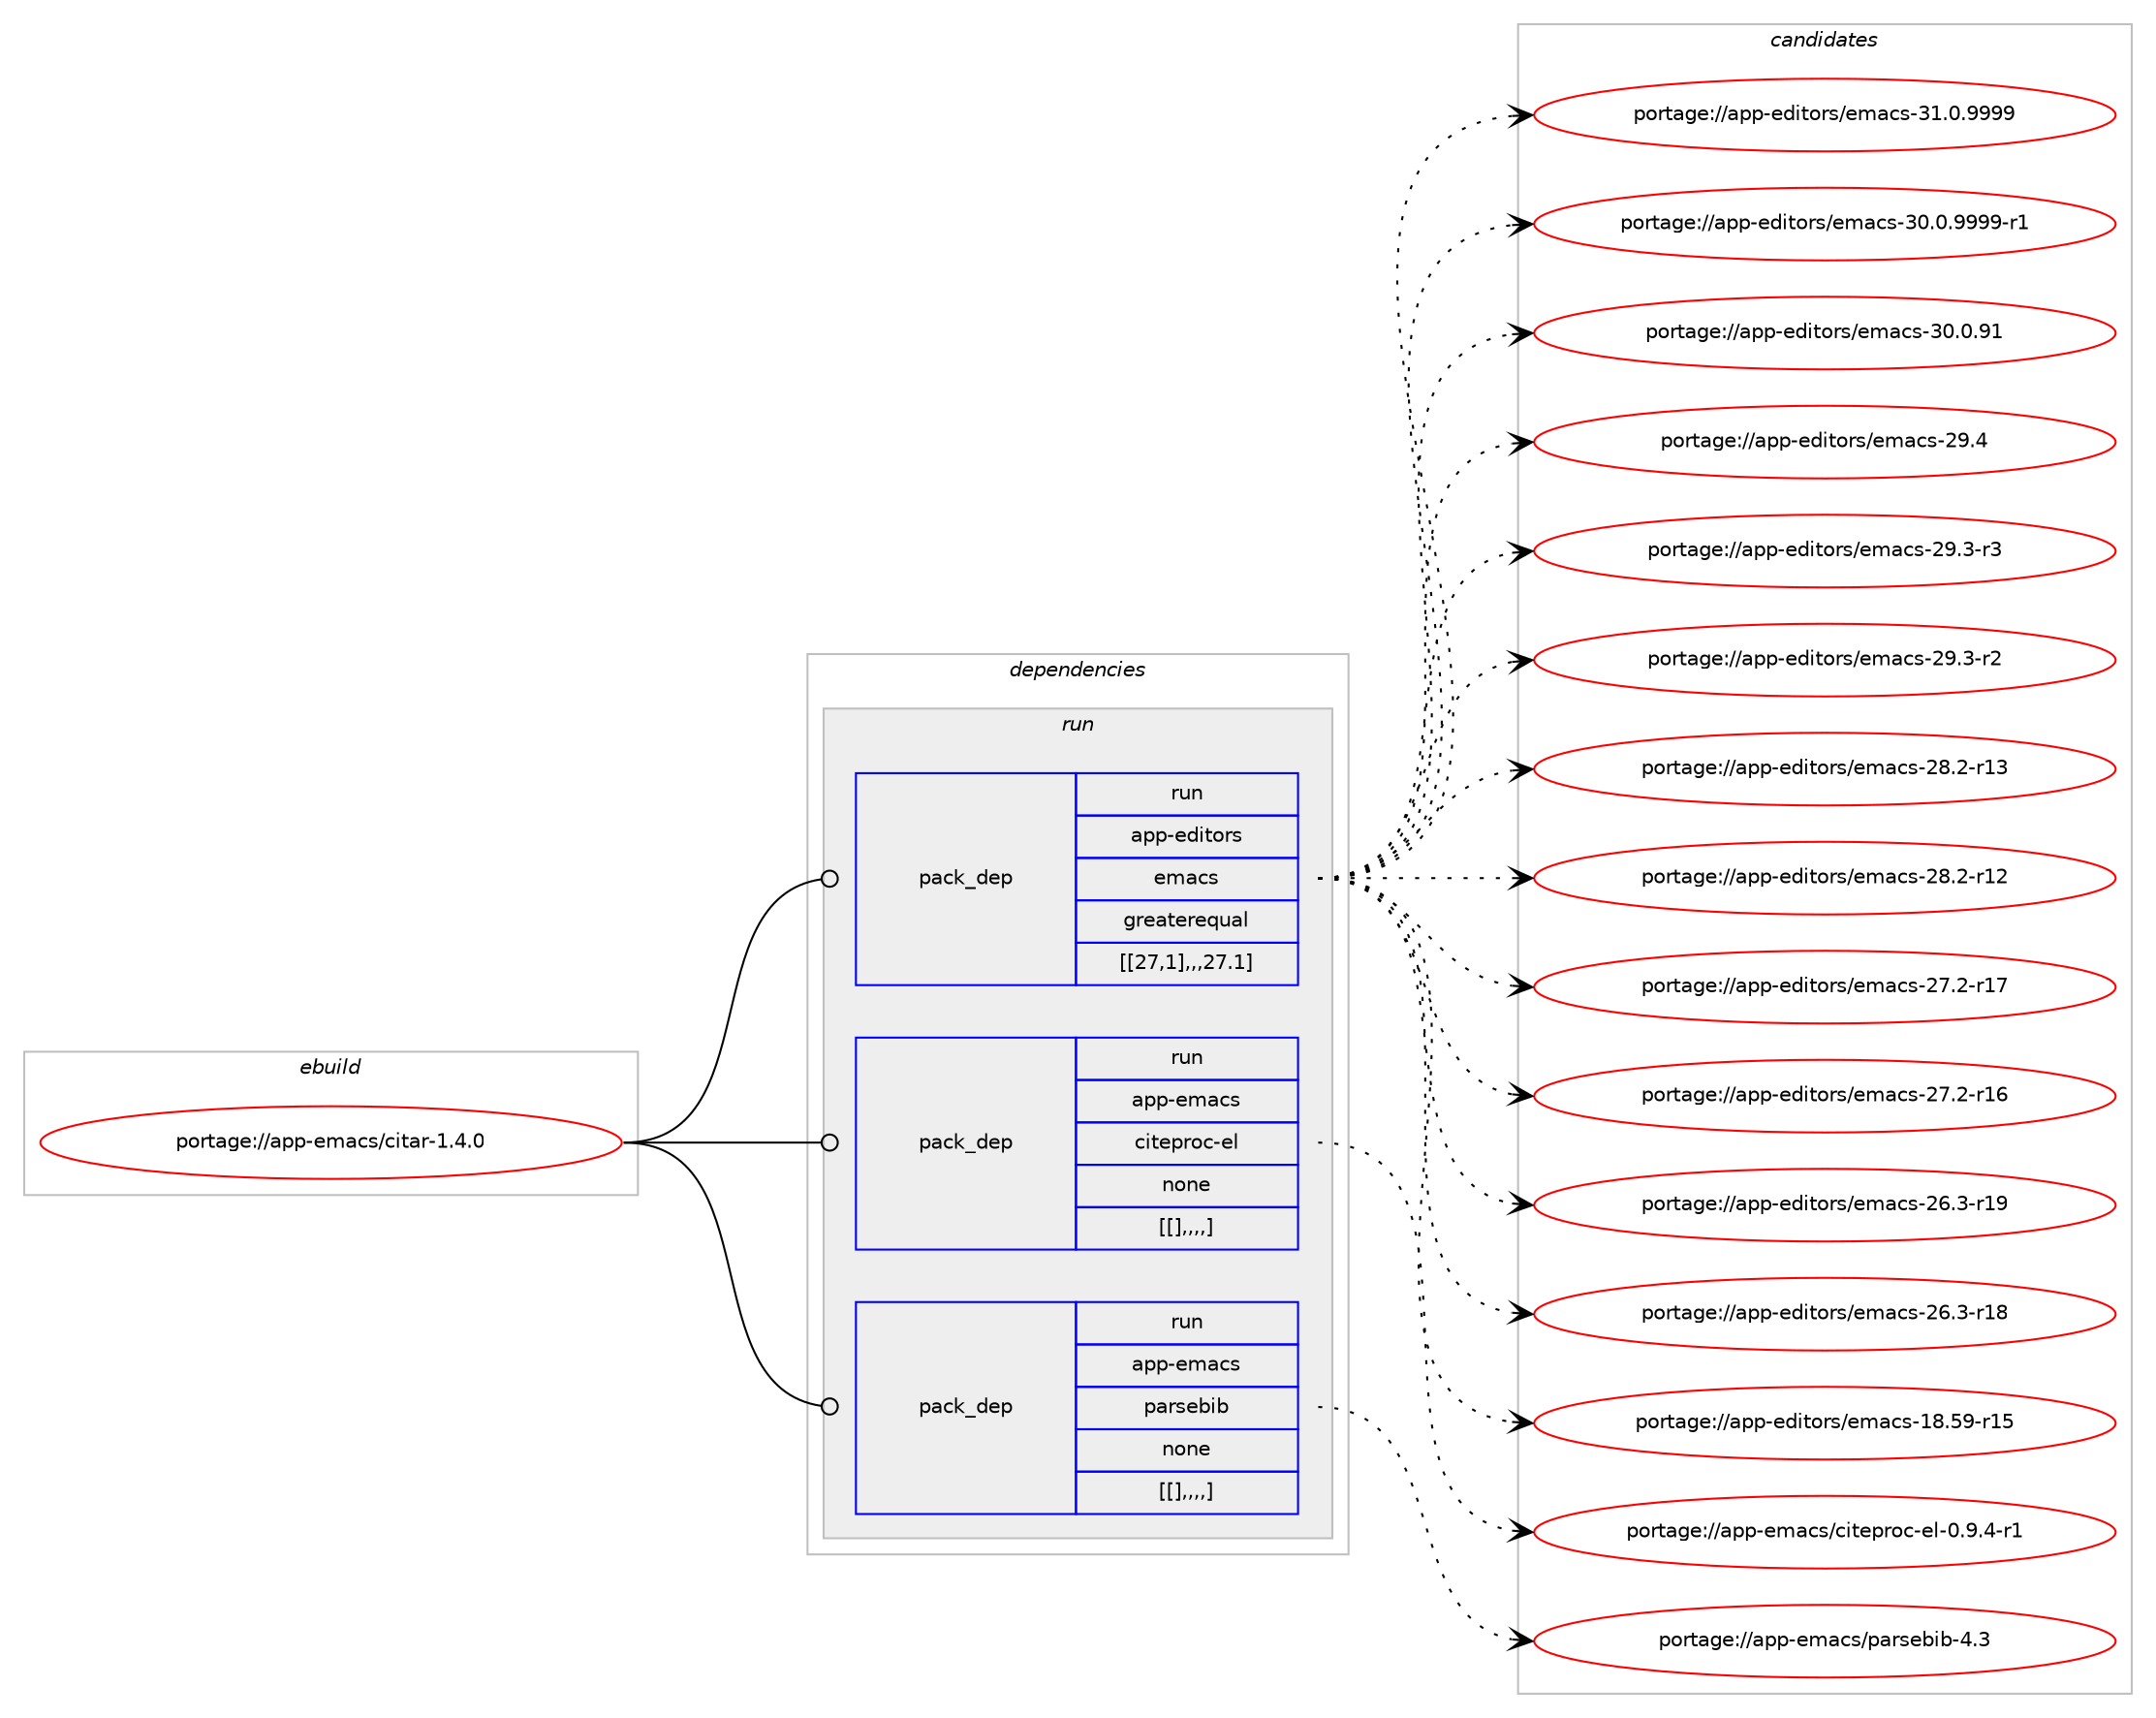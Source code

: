 digraph prolog {

# *************
# Graph options
# *************

newrank=true;
concentrate=true;
compound=true;
graph [rankdir=LR,fontname=Helvetica,fontsize=10,ranksep=1.5];#, ranksep=2.5, nodesep=0.2];
edge  [arrowhead=vee];
node  [fontname=Helvetica,fontsize=10];

# **********
# The ebuild
# **********

subgraph cluster_leftcol {
color=gray;
label=<<i>ebuild</i>>;
id [label="portage://app-emacs/citar-1.4.0", color=red, width=4, href="../app-emacs/citar-1.4.0.svg"];
}

# ****************
# The dependencies
# ****************

subgraph cluster_midcol {
color=gray;
label=<<i>dependencies</i>>;
subgraph cluster_compile {
fillcolor="#eeeeee";
style=filled;
label=<<i>compile</i>>;
}
subgraph cluster_compileandrun {
fillcolor="#eeeeee";
style=filled;
label=<<i>compile and run</i>>;
}
subgraph cluster_run {
fillcolor="#eeeeee";
style=filled;
label=<<i>run</i>>;
subgraph pack16211 {
dependency22724 [label=<<TABLE BORDER="0" CELLBORDER="1" CELLSPACING="0" CELLPADDING="4" WIDTH="220"><TR><TD ROWSPAN="6" CELLPADDING="30">pack_dep</TD></TR><TR><TD WIDTH="110">run</TD></TR><TR><TD>app-editors</TD></TR><TR><TD>emacs</TD></TR><TR><TD>greaterequal</TD></TR><TR><TD>[[27,1],,,27.1]</TD></TR></TABLE>>, shape=none, color=blue];
}
id:e -> dependency22724:w [weight=20,style="solid",arrowhead="odot"];
subgraph pack16212 {
dependency22725 [label=<<TABLE BORDER="0" CELLBORDER="1" CELLSPACING="0" CELLPADDING="4" WIDTH="220"><TR><TD ROWSPAN="6" CELLPADDING="30">pack_dep</TD></TR><TR><TD WIDTH="110">run</TD></TR><TR><TD>app-emacs</TD></TR><TR><TD>citeproc-el</TD></TR><TR><TD>none</TD></TR><TR><TD>[[],,,,]</TD></TR></TABLE>>, shape=none, color=blue];
}
id:e -> dependency22725:w [weight=20,style="solid",arrowhead="odot"];
subgraph pack16213 {
dependency22726 [label=<<TABLE BORDER="0" CELLBORDER="1" CELLSPACING="0" CELLPADDING="4" WIDTH="220"><TR><TD ROWSPAN="6" CELLPADDING="30">pack_dep</TD></TR><TR><TD WIDTH="110">run</TD></TR><TR><TD>app-emacs</TD></TR><TR><TD>parsebib</TD></TR><TR><TD>none</TD></TR><TR><TD>[[],,,,]</TD></TR></TABLE>>, shape=none, color=blue];
}
id:e -> dependency22726:w [weight=20,style="solid",arrowhead="odot"];
}
}

# **************
# The candidates
# **************

subgraph cluster_choices {
rank=same;
color=gray;
label=<<i>candidates</i>>;

subgraph choice16211 {
color=black;
nodesep=1;
choice971121124510110010511611111411547101109979911545514946484657575757 [label="portage://app-editors/emacs-31.0.9999", color=red, width=4,href="../app-editors/emacs-31.0.9999.svg"];
choice9711211245101100105116111114115471011099799115455148464846575757574511449 [label="portage://app-editors/emacs-30.0.9999-r1", color=red, width=4,href="../app-editors/emacs-30.0.9999-r1.svg"];
choice97112112451011001051161111141154710110997991154551484648465749 [label="portage://app-editors/emacs-30.0.91", color=red, width=4,href="../app-editors/emacs-30.0.91.svg"];
choice97112112451011001051161111141154710110997991154550574652 [label="portage://app-editors/emacs-29.4", color=red, width=4,href="../app-editors/emacs-29.4.svg"];
choice971121124510110010511611111411547101109979911545505746514511451 [label="portage://app-editors/emacs-29.3-r3", color=red, width=4,href="../app-editors/emacs-29.3-r3.svg"];
choice971121124510110010511611111411547101109979911545505746514511450 [label="portage://app-editors/emacs-29.3-r2", color=red, width=4,href="../app-editors/emacs-29.3-r2.svg"];
choice97112112451011001051161111141154710110997991154550564650451144951 [label="portage://app-editors/emacs-28.2-r13", color=red, width=4,href="../app-editors/emacs-28.2-r13.svg"];
choice97112112451011001051161111141154710110997991154550564650451144950 [label="portage://app-editors/emacs-28.2-r12", color=red, width=4,href="../app-editors/emacs-28.2-r12.svg"];
choice97112112451011001051161111141154710110997991154550554650451144955 [label="portage://app-editors/emacs-27.2-r17", color=red, width=4,href="../app-editors/emacs-27.2-r17.svg"];
choice97112112451011001051161111141154710110997991154550554650451144954 [label="portage://app-editors/emacs-27.2-r16", color=red, width=4,href="../app-editors/emacs-27.2-r16.svg"];
choice97112112451011001051161111141154710110997991154550544651451144957 [label="portage://app-editors/emacs-26.3-r19", color=red, width=4,href="../app-editors/emacs-26.3-r19.svg"];
choice97112112451011001051161111141154710110997991154550544651451144956 [label="portage://app-editors/emacs-26.3-r18", color=red, width=4,href="../app-editors/emacs-26.3-r18.svg"];
choice9711211245101100105116111114115471011099799115454956465357451144953 [label="portage://app-editors/emacs-18.59-r15", color=red, width=4,href="../app-editors/emacs-18.59-r15.svg"];
dependency22724:e -> choice971121124510110010511611111411547101109979911545514946484657575757:w [style=dotted,weight="100"];
dependency22724:e -> choice9711211245101100105116111114115471011099799115455148464846575757574511449:w [style=dotted,weight="100"];
dependency22724:e -> choice97112112451011001051161111141154710110997991154551484648465749:w [style=dotted,weight="100"];
dependency22724:e -> choice97112112451011001051161111141154710110997991154550574652:w [style=dotted,weight="100"];
dependency22724:e -> choice971121124510110010511611111411547101109979911545505746514511451:w [style=dotted,weight="100"];
dependency22724:e -> choice971121124510110010511611111411547101109979911545505746514511450:w [style=dotted,weight="100"];
dependency22724:e -> choice97112112451011001051161111141154710110997991154550564650451144951:w [style=dotted,weight="100"];
dependency22724:e -> choice97112112451011001051161111141154710110997991154550564650451144950:w [style=dotted,weight="100"];
dependency22724:e -> choice97112112451011001051161111141154710110997991154550554650451144955:w [style=dotted,weight="100"];
dependency22724:e -> choice97112112451011001051161111141154710110997991154550554650451144954:w [style=dotted,weight="100"];
dependency22724:e -> choice97112112451011001051161111141154710110997991154550544651451144957:w [style=dotted,weight="100"];
dependency22724:e -> choice97112112451011001051161111141154710110997991154550544651451144956:w [style=dotted,weight="100"];
dependency22724:e -> choice9711211245101100105116111114115471011099799115454956465357451144953:w [style=dotted,weight="100"];
}
subgraph choice16212 {
color=black;
nodesep=1;
choice97112112451011099799115479910511610111211411199451011084548465746524511449 [label="portage://app-emacs/citeproc-el-0.9.4-r1", color=red, width=4,href="../app-emacs/citeproc-el-0.9.4-r1.svg"];
dependency22725:e -> choice97112112451011099799115479910511610111211411199451011084548465746524511449:w [style=dotted,weight="100"];
}
subgraph choice16213 {
color=black;
nodesep=1;
choice971121124510110997991154711297114115101981059845524651 [label="portage://app-emacs/parsebib-4.3", color=red, width=4,href="../app-emacs/parsebib-4.3.svg"];
dependency22726:e -> choice971121124510110997991154711297114115101981059845524651:w [style=dotted,weight="100"];
}
}

}

